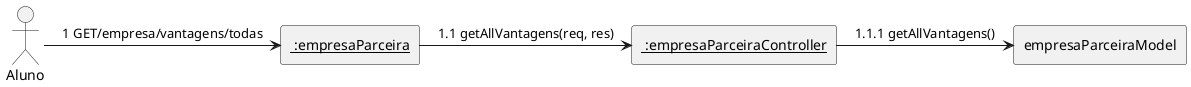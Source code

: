 @startuml
skinparam linestyle ortho
Actor "Aluno" as aluno
rectangle "<u> :empresaParceira" as routes
rectangle "<u> :empresaParceiraController" as controller
rectangle "empresaParceiraModel" as model

aluno -right-> routes: 1 GET/empresa/vantagens/todas 
routes -right-> controller: 1.1 getAllVantagens(req, res) 
controller -right-> model: 1.1.1 getAllVantagens()
@enduml